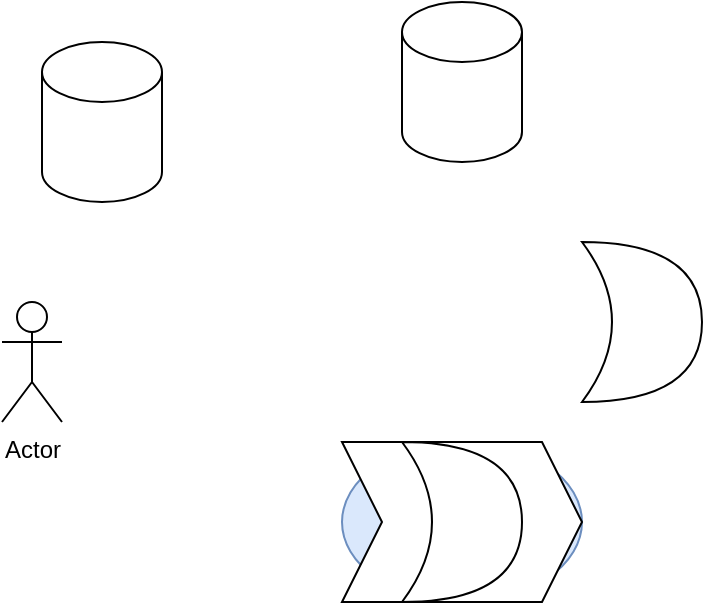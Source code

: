 <mxfile version="16.5.1" type="device"><diagram id="DN73ntYFwPJTO-DBRPAM" name="Page-1"><mxGraphModel dx="1102" dy="785" grid="1" gridSize="10" guides="1" tooltips="1" connect="1" arrows="1" fold="1" page="1" pageScale="1" pageWidth="850" pageHeight="1100" math="0" shadow="0"><root><mxCell id="0"/><mxCell id="1" parent="0"/><mxCell id="BNC5jVCnqghm14c4aZ_c-1" value="" style="ellipse;whiteSpace=wrap;html=1;fillColor=#dae8fc;strokeColor=#6c8ebf;" vertex="1" parent="1"><mxGeometry x="360" y="360" width="120" height="80" as="geometry"/></mxCell><mxCell id="BNC5jVCnqghm14c4aZ_c-2" value="" style="shape=step;perimeter=stepPerimeter;whiteSpace=wrap;html=1;fixedSize=1;" vertex="1" parent="1"><mxGeometry x="360" y="360" width="120" height="80" as="geometry"/></mxCell><mxCell id="BNC5jVCnqghm14c4aZ_c-3" value="" style="shape=cylinder3;whiteSpace=wrap;html=1;boundedLbl=1;backgroundOutline=1;size=15;" vertex="1" parent="1"><mxGeometry x="210" y="160" width="60" height="80" as="geometry"/></mxCell><mxCell id="BNC5jVCnqghm14c4aZ_c-4" value="" style="shape=cylinder3;whiteSpace=wrap;html=1;boundedLbl=1;backgroundOutline=1;size=15;" vertex="1" parent="1"><mxGeometry x="390" y="140" width="60" height="80" as="geometry"/></mxCell><mxCell id="BNC5jVCnqghm14c4aZ_c-5" value="" style="shape=xor;whiteSpace=wrap;html=1;" vertex="1" parent="1"><mxGeometry x="390" y="360" width="60" height="80" as="geometry"/></mxCell><mxCell id="BNC5jVCnqghm14c4aZ_c-6" value="" style="shape=xor;whiteSpace=wrap;html=1;" vertex="1" parent="1"><mxGeometry x="480" y="260" width="60" height="80" as="geometry"/></mxCell><mxCell id="BNC5jVCnqghm14c4aZ_c-7" value="Actor" style="shape=umlActor;verticalLabelPosition=bottom;verticalAlign=top;html=1;outlineConnect=0;" vertex="1" parent="1"><mxGeometry x="190" y="290" width="30" height="60" as="geometry"/></mxCell></root></mxGraphModel></diagram></mxfile>
